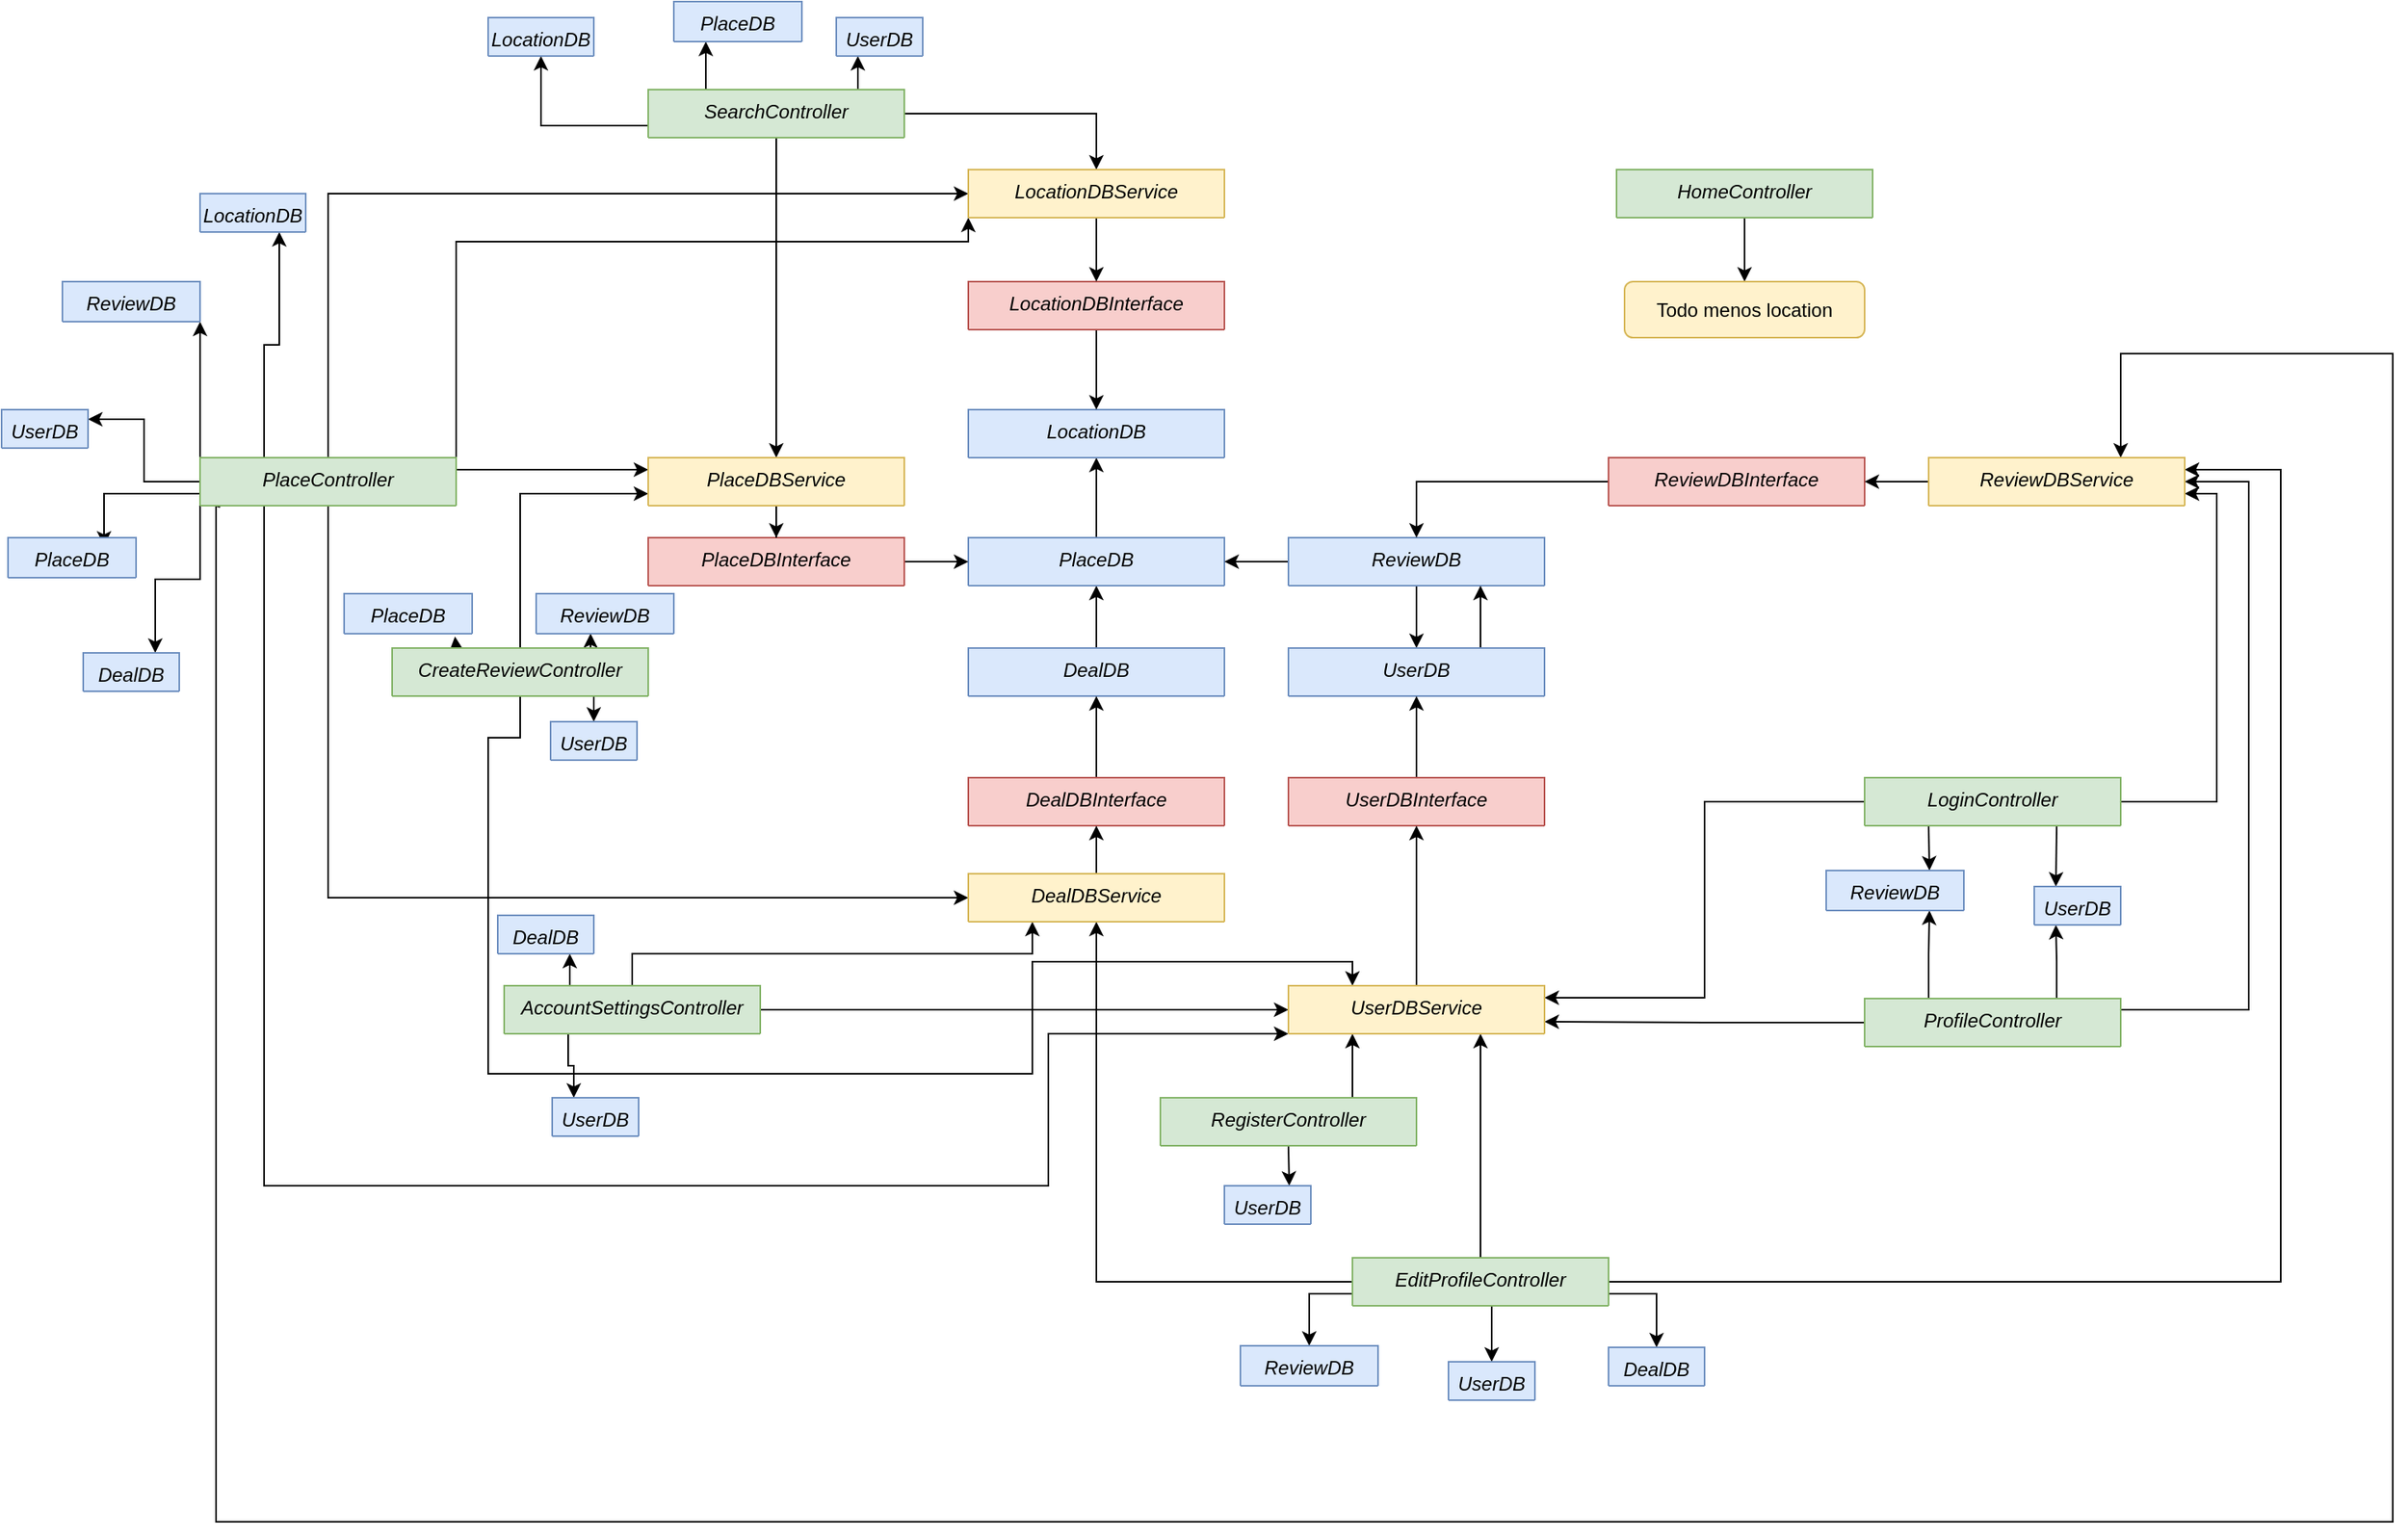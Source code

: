 <mxfile version="16.6.4" type="device"><diagram id="C5RBs43oDa-KdzZeNtuy" name="Page-1"><mxGraphModel dx="1191" dy="203" grid="1" gridSize="10" guides="1" tooltips="1" connect="1" arrows="1" fold="1" page="1" pageScale="1" pageWidth="827" pageHeight="1169" math="0" shadow="0"><root><mxCell id="WIyWlLk6GJQsqaUBKTNV-0"/><mxCell id="WIyWlLk6GJQsqaUBKTNV-1" parent="WIyWlLk6GJQsqaUBKTNV-0"/><mxCell id="lcoLYZbdKthevD5lMXGq-11" style="edgeStyle=orthogonalEdgeStyle;rounded=0;orthogonalLoop=1;jettySize=auto;html=1;exitX=0.5;exitY=0;exitDx=0;exitDy=0;entryX=0.5;entryY=1;entryDx=0;entryDy=0;" parent="WIyWlLk6GJQsqaUBKTNV-1" source="jS5s8k_EG08oTQn9pjuu-0" target="jS5s8k_EG08oTQn9pjuu-1" edge="1"><mxGeometry relative="1" as="geometry"/></mxCell><mxCell id="jS5s8k_EG08oTQn9pjuu-0" value="DealDB" style="swimlane;fontStyle=2;align=center;verticalAlign=top;childLayout=stackLayout;horizontal=1;startSize=30;horizontalStack=0;resizeParent=1;resizeLast=0;collapsible=1;marginBottom=0;rounded=0;shadow=0;strokeWidth=1;fillColor=#dae8fc;strokeColor=#6c8ebf;" parent="WIyWlLk6GJQsqaUBKTNV-1" vertex="1"><mxGeometry x="-180" y="554" width="160" height="30" as="geometry"><mxRectangle x="230" y="140" width="160" height="26" as="alternateBounds"/></mxGeometry></mxCell><mxCell id="lcoLYZbdKthevD5lMXGq-15" style="edgeStyle=orthogonalEdgeStyle;rounded=0;orthogonalLoop=1;jettySize=auto;html=1;exitX=0.5;exitY=0;exitDx=0;exitDy=0;entryX=0.5;entryY=1;entryDx=0;entryDy=0;" parent="WIyWlLk6GJQsqaUBKTNV-1" source="jS5s8k_EG08oTQn9pjuu-1" target="lcoLYZbdKthevD5lMXGq-0" edge="1"><mxGeometry relative="1" as="geometry"/></mxCell><mxCell id="jS5s8k_EG08oTQn9pjuu-1" value="PlaceDB" style="swimlane;fontStyle=2;align=center;verticalAlign=top;childLayout=stackLayout;horizontal=1;startSize=30;horizontalStack=0;resizeParent=1;resizeLast=0;collapsible=1;marginBottom=0;rounded=0;shadow=0;strokeWidth=1;fillColor=#dae8fc;strokeColor=#6c8ebf;" parent="WIyWlLk6GJQsqaUBKTNV-1" vertex="1"><mxGeometry x="-180" y="485" width="160" height="30" as="geometry"><mxRectangle x="230" y="140" width="160" height="26" as="alternateBounds"/></mxGeometry></mxCell><mxCell id="lcoLYZbdKthevD5lMXGq-16" style="edgeStyle=orthogonalEdgeStyle;rounded=0;orthogonalLoop=1;jettySize=auto;html=1;exitX=0.5;exitY=1;exitDx=0;exitDy=0;" parent="WIyWlLk6GJQsqaUBKTNV-1" source="jS5s8k_EG08oTQn9pjuu-2" target="jS5s8k_EG08oTQn9pjuu-3" edge="1"><mxGeometry relative="1" as="geometry"/></mxCell><mxCell id="lcoLYZbdKthevD5lMXGq-18" style="edgeStyle=orthogonalEdgeStyle;rounded=0;orthogonalLoop=1;jettySize=auto;html=1;exitX=0;exitY=0.5;exitDx=0;exitDy=0;entryX=1;entryY=0.5;entryDx=0;entryDy=0;" parent="WIyWlLk6GJQsqaUBKTNV-1" source="jS5s8k_EG08oTQn9pjuu-2" target="jS5s8k_EG08oTQn9pjuu-1" edge="1"><mxGeometry relative="1" as="geometry"><Array as="points"><mxPoint x="140" y="500"/></Array></mxGeometry></mxCell><mxCell id="jS5s8k_EG08oTQn9pjuu-2" value="ReviewDB" style="swimlane;fontStyle=2;align=center;verticalAlign=top;childLayout=stackLayout;horizontal=1;startSize=30;horizontalStack=0;resizeParent=1;resizeLast=0;collapsible=1;marginBottom=0;rounded=0;shadow=0;strokeWidth=1;fillColor=#dae8fc;strokeColor=#6c8ebf;" parent="WIyWlLk6GJQsqaUBKTNV-1" vertex="1"><mxGeometry x="20" y="485" width="160" height="30" as="geometry"><mxRectangle x="230" y="140" width="160" height="26" as="alternateBounds"/></mxGeometry></mxCell><mxCell id="Cm-_dwFosWJV-6OOwJ60-0" style="edgeStyle=orthogonalEdgeStyle;rounded=0;orthogonalLoop=1;jettySize=auto;html=1;exitX=0.75;exitY=0;exitDx=0;exitDy=0;entryX=0.75;entryY=1;entryDx=0;entryDy=0;" edge="1" parent="WIyWlLk6GJQsqaUBKTNV-1" source="jS5s8k_EG08oTQn9pjuu-3" target="jS5s8k_EG08oTQn9pjuu-2"><mxGeometry relative="1" as="geometry"/></mxCell><mxCell id="jS5s8k_EG08oTQn9pjuu-3" value="UserDB" style="swimlane;fontStyle=2;align=center;verticalAlign=top;childLayout=stackLayout;horizontal=1;startSize=30;horizontalStack=0;resizeParent=1;resizeLast=0;collapsible=1;marginBottom=0;rounded=0;shadow=0;strokeWidth=1;fillColor=#dae8fc;strokeColor=#6c8ebf;" parent="WIyWlLk6GJQsqaUBKTNV-1" vertex="1"><mxGeometry x="20" y="554" width="160" height="30" as="geometry"><mxRectangle x="230" y="140" width="160" height="26" as="alternateBounds"/></mxGeometry></mxCell><mxCell id="jS5s8k_EG08oTQn9pjuu-15" style="edgeStyle=orthogonalEdgeStyle;rounded=0;orthogonalLoop=1;jettySize=auto;html=1;entryX=0.5;entryY=1;entryDx=0;entryDy=0;" parent="WIyWlLk6GJQsqaUBKTNV-1" source="jS5s8k_EG08oTQn9pjuu-4" target="jS5s8k_EG08oTQn9pjuu-3" edge="1"><mxGeometry relative="1" as="geometry"/></mxCell><mxCell id="jS5s8k_EG08oTQn9pjuu-19" style="edgeStyle=orthogonalEdgeStyle;rounded=0;orthogonalLoop=1;jettySize=auto;html=1;entryX=0;entryY=0.5;entryDx=0;entryDy=0;" parent="WIyWlLk6GJQsqaUBKTNV-1" source="jS5s8k_EG08oTQn9pjuu-5" target="jS5s8k_EG08oTQn9pjuu-1" edge="1"><mxGeometry relative="1" as="geometry"/></mxCell><mxCell id="jS5s8k_EG08oTQn9pjuu-5" value="PlaceDBInterface" style="swimlane;fontStyle=2;align=center;verticalAlign=top;childLayout=stackLayout;horizontal=1;startSize=30;horizontalStack=0;resizeParent=1;resizeLast=0;collapsible=1;marginBottom=0;rounded=0;shadow=0;strokeWidth=1;fillColor=#f8cecc;strokeColor=#b85450;" parent="WIyWlLk6GJQsqaUBKTNV-1" vertex="1"><mxGeometry x="-380" y="485" width="160" height="30" as="geometry"><mxRectangle x="230" y="140" width="160" height="26" as="alternateBounds"/></mxGeometry></mxCell><mxCell id="lcoLYZbdKthevD5lMXGq-50" style="edgeStyle=orthogonalEdgeStyle;rounded=0;orthogonalLoop=1;jettySize=auto;html=1;exitX=0;exitY=0.5;exitDx=0;exitDy=0;entryX=0.5;entryY=0;entryDx=0;entryDy=0;" parent="WIyWlLk6GJQsqaUBKTNV-1" source="jS5s8k_EG08oTQn9pjuu-6" target="jS5s8k_EG08oTQn9pjuu-2" edge="1"><mxGeometry relative="1" as="geometry"/></mxCell><mxCell id="jS5s8k_EG08oTQn9pjuu-6" value="ReviewDBInterface" style="swimlane;fontStyle=2;align=center;verticalAlign=top;childLayout=stackLayout;horizontal=1;startSize=30;horizontalStack=0;resizeParent=1;resizeLast=0;collapsible=1;marginBottom=0;rounded=0;shadow=0;strokeWidth=1;fillColor=#f8cecc;strokeColor=#b85450;" parent="WIyWlLk6GJQsqaUBKTNV-1" vertex="1"><mxGeometry x="220" y="435" width="160" height="30" as="geometry"><mxRectangle x="230" y="140" width="160" height="26" as="alternateBounds"/></mxGeometry></mxCell><mxCell id="lcoLYZbdKthevD5lMXGq-12" style="edgeStyle=orthogonalEdgeStyle;rounded=0;orthogonalLoop=1;jettySize=auto;html=1;exitX=0.5;exitY=0;exitDx=0;exitDy=0;entryX=0.5;entryY=1;entryDx=0;entryDy=0;" parent="WIyWlLk6GJQsqaUBKTNV-1" source="jS5s8k_EG08oTQn9pjuu-7" target="jS5s8k_EG08oTQn9pjuu-0" edge="1"><mxGeometry relative="1" as="geometry"/></mxCell><mxCell id="jS5s8k_EG08oTQn9pjuu-7" value="DealDBInterface" style="swimlane;fontStyle=2;align=center;verticalAlign=top;childLayout=stackLayout;horizontal=1;startSize=30;horizontalStack=0;resizeParent=1;resizeLast=0;collapsible=1;marginBottom=0;rounded=0;shadow=0;strokeWidth=1;fillColor=#f8cecc;strokeColor=#b85450;" parent="WIyWlLk6GJQsqaUBKTNV-1" vertex="1"><mxGeometry x="-180" y="635" width="160" height="30" as="geometry"><mxRectangle x="230" y="140" width="160" height="26" as="alternateBounds"/></mxGeometry></mxCell><mxCell id="lcoLYZbdKthevD5lMXGq-77" style="edgeStyle=orthogonalEdgeStyle;rounded=0;orthogonalLoop=1;jettySize=auto;html=1;exitX=0.5;exitY=0;exitDx=0;exitDy=0;entryX=0.5;entryY=1;entryDx=0;entryDy=0;" parent="WIyWlLk6GJQsqaUBKTNV-1" source="jS5s8k_EG08oTQn9pjuu-8" edge="1"><mxGeometry relative="1" as="geometry"><mxPoint x="300" y="545" as="targetPoint"/></mxGeometry></mxCell><mxCell id="jS5s8k_EG08oTQn9pjuu-11" style="edgeStyle=orthogonalEdgeStyle;rounded=0;orthogonalLoop=1;jettySize=auto;html=1;exitX=0.5;exitY=1;exitDx=0;exitDy=0;fillColor=#dae8fc;strokeColor=#6c8ebf;" parent="WIyWlLk6GJQsqaUBKTNV-1" source="jS5s8k_EG08oTQn9pjuu-0" target="jS5s8k_EG08oTQn9pjuu-0" edge="1"><mxGeometry relative="1" as="geometry"/></mxCell><mxCell id="lcoLYZbdKthevD5lMXGq-132" style="edgeStyle=orthogonalEdgeStyle;rounded=0;orthogonalLoop=1;jettySize=auto;html=1;exitX=0.5;exitY=1;exitDx=0;exitDy=0;entryX=0.5;entryY=0;entryDx=0;entryDy=0;" parent="WIyWlLk6GJQsqaUBKTNV-1" source="jS5s8k_EG08oTQn9pjuu-20" target="lcoLYZbdKthevD5lMXGq-29" edge="1"><mxGeometry relative="1" as="geometry"/></mxCell><mxCell id="jS5s8k_EG08oTQn9pjuu-20" value="HomeController" style="swimlane;fontStyle=2;align=center;verticalAlign=top;childLayout=stackLayout;horizontal=1;startSize=30;horizontalStack=0;resizeParent=1;resizeLast=0;collapsible=1;marginBottom=0;rounded=0;shadow=0;strokeWidth=1;fillColor=#d5e8d4;strokeColor=#82b366;" parent="WIyWlLk6GJQsqaUBKTNV-1" vertex="1"><mxGeometry x="225" y="255" width="160" height="30" as="geometry"><mxRectangle x="230" y="140" width="160" height="26" as="alternateBounds"/></mxGeometry></mxCell><mxCell id="lcoLYZbdKthevD5lMXGq-100" style="edgeStyle=orthogonalEdgeStyle;rounded=0;orthogonalLoop=1;jettySize=auto;html=1;exitX=0.5;exitY=1;exitDx=0;exitDy=0;entryX=0;entryY=0.5;entryDx=0;entryDy=0;" parent="WIyWlLk6GJQsqaUBKTNV-1" source="jS5s8k_EG08oTQn9pjuu-22" target="lcoLYZbdKthevD5lMXGq-93" edge="1"><mxGeometry relative="1" as="geometry"/></mxCell><mxCell id="lcoLYZbdKthevD5lMXGq-107" style="edgeStyle=orthogonalEdgeStyle;rounded=0;orthogonalLoop=1;jettySize=auto;html=1;exitX=0.5;exitY=0;exitDx=0;exitDy=0;entryX=0;entryY=0.5;entryDx=0;entryDy=0;" parent="WIyWlLk6GJQsqaUBKTNV-1" source="jS5s8k_EG08oTQn9pjuu-22" target="lcoLYZbdKthevD5lMXGq-90" edge="1"><mxGeometry relative="1" as="geometry"/></mxCell><mxCell id="lcoLYZbdKthevD5lMXGq-123" style="edgeStyle=orthogonalEdgeStyle;rounded=0;orthogonalLoop=1;jettySize=auto;html=1;exitX=1;exitY=0.25;exitDx=0;exitDy=0;entryX=0;entryY=0.25;entryDx=0;entryDy=0;" parent="WIyWlLk6GJQsqaUBKTNV-1" source="jS5s8k_EG08oTQn9pjuu-22" target="lcoLYZbdKthevD5lMXGq-102" edge="1"><mxGeometry relative="1" as="geometry"/></mxCell><mxCell id="Cm-_dwFosWJV-6OOwJ60-39" style="edgeStyle=orthogonalEdgeStyle;rounded=0;orthogonalLoop=1;jettySize=auto;html=1;exitX=1;exitY=0;exitDx=0;exitDy=0;entryX=0;entryY=1;entryDx=0;entryDy=0;" edge="1" parent="WIyWlLk6GJQsqaUBKTNV-1" source="jS5s8k_EG08oTQn9pjuu-22" target="lcoLYZbdKthevD5lMXGq-90"><mxGeometry relative="1" as="geometry"><mxPoint x="-500" y="310" as="targetPoint"/><Array as="points"><mxPoint x="-500" y="300"/><mxPoint x="-180" y="300"/></Array></mxGeometry></mxCell><mxCell id="Cm-_dwFosWJV-6OOwJ60-41" style="edgeStyle=orthogonalEdgeStyle;rounded=0;orthogonalLoop=1;jettySize=auto;html=1;exitX=0.25;exitY=1;exitDx=0;exitDy=0;entryX=0;entryY=1;entryDx=0;entryDy=0;" edge="1" parent="WIyWlLk6GJQsqaUBKTNV-1" source="jS5s8k_EG08oTQn9pjuu-22" target="lcoLYZbdKthevD5lMXGq-110"><mxGeometry relative="1" as="geometry"><mxPoint x="-620" y="930" as="targetPoint"/><Array as="points"><mxPoint x="-620" y="890"/><mxPoint x="-130" y="890"/><mxPoint x="-130" y="795"/></Array></mxGeometry></mxCell><mxCell id="Cm-_dwFosWJV-6OOwJ60-42" style="edgeStyle=orthogonalEdgeStyle;rounded=0;orthogonalLoop=1;jettySize=auto;html=1;exitX=0.078;exitY=1.032;exitDx=0;exitDy=0;entryX=0.75;entryY=0;entryDx=0;entryDy=0;exitPerimeter=0;" edge="1" parent="WIyWlLk6GJQsqaUBKTNV-1" source="jS5s8k_EG08oTQn9pjuu-22" target="lcoLYZbdKthevD5lMXGq-79"><mxGeometry relative="1" as="geometry"><mxPoint x="-659.455" y="1040" as="targetPoint"/><Array as="points"><mxPoint x="-650" y="465"/><mxPoint x="-650" y="1100"/><mxPoint x="710" y="1100"/><mxPoint x="710" y="370"/><mxPoint x="540" y="370"/></Array></mxGeometry></mxCell><mxCell id="Cm-_dwFosWJV-6OOwJ60-48" style="edgeStyle=orthogonalEdgeStyle;rounded=0;orthogonalLoop=1;jettySize=auto;html=1;exitX=0.25;exitY=0;exitDx=0;exitDy=0;entryX=0.75;entryY=1;entryDx=0;entryDy=0;" edge="1" parent="WIyWlLk6GJQsqaUBKTNV-1" source="jS5s8k_EG08oTQn9pjuu-22" target="Cm-_dwFosWJV-6OOwJ60-46"><mxGeometry relative="1" as="geometry"/></mxCell><mxCell id="Cm-_dwFosWJV-6OOwJ60-49" style="edgeStyle=orthogonalEdgeStyle;rounded=0;orthogonalLoop=1;jettySize=auto;html=1;exitX=0;exitY=0;exitDx=0;exitDy=0;entryX=1;entryY=1;entryDx=0;entryDy=0;" edge="1" parent="WIyWlLk6GJQsqaUBKTNV-1" source="jS5s8k_EG08oTQn9pjuu-22" target="Cm-_dwFosWJV-6OOwJ60-44"><mxGeometry relative="1" as="geometry"/></mxCell><mxCell id="Cm-_dwFosWJV-6OOwJ60-50" style="edgeStyle=orthogonalEdgeStyle;rounded=0;orthogonalLoop=1;jettySize=auto;html=1;exitX=0;exitY=0.5;exitDx=0;exitDy=0;entryX=1;entryY=0.25;entryDx=0;entryDy=0;" edge="1" parent="WIyWlLk6GJQsqaUBKTNV-1" source="jS5s8k_EG08oTQn9pjuu-22" target="Cm-_dwFosWJV-6OOwJ60-45"><mxGeometry relative="1" as="geometry"/></mxCell><mxCell id="Cm-_dwFosWJV-6OOwJ60-51" style="edgeStyle=orthogonalEdgeStyle;rounded=0;orthogonalLoop=1;jettySize=auto;html=1;exitX=0;exitY=0.75;exitDx=0;exitDy=0;entryX=0.75;entryY=0.2;entryDx=0;entryDy=0;entryPerimeter=0;" edge="1" parent="WIyWlLk6GJQsqaUBKTNV-1" source="jS5s8k_EG08oTQn9pjuu-22" target="Cm-_dwFosWJV-6OOwJ60-43"><mxGeometry relative="1" as="geometry"/></mxCell><mxCell id="Cm-_dwFosWJV-6OOwJ60-52" style="edgeStyle=orthogonalEdgeStyle;rounded=0;orthogonalLoop=1;jettySize=auto;html=1;exitX=0;exitY=1;exitDx=0;exitDy=0;entryX=0.75;entryY=0;entryDx=0;entryDy=0;" edge="1" parent="WIyWlLk6GJQsqaUBKTNV-1" source="jS5s8k_EG08oTQn9pjuu-22" target="Cm-_dwFosWJV-6OOwJ60-47"><mxGeometry relative="1" as="geometry"/></mxCell><mxCell id="jS5s8k_EG08oTQn9pjuu-22" value="PlaceController" style="swimlane;fontStyle=2;align=center;verticalAlign=top;childLayout=stackLayout;horizontal=1;startSize=30;horizontalStack=0;resizeParent=1;resizeLast=0;collapsible=1;marginBottom=0;rounded=0;shadow=0;strokeWidth=1;fillColor=#d5e8d4;strokeColor=#82b366;" parent="WIyWlLk6GJQsqaUBKTNV-1" vertex="1"><mxGeometry x="-660" y="435" width="160" height="30" as="geometry"><mxRectangle x="230" y="140" width="160" height="26" as="alternateBounds"/></mxGeometry></mxCell><mxCell id="lcoLYZbdKthevD5lMXGq-87" style="edgeStyle=orthogonalEdgeStyle;rounded=0;orthogonalLoop=1;jettySize=auto;html=1;exitX=1;exitY=0.5;exitDx=0;exitDy=0;entryX=1;entryY=0.75;entryDx=0;entryDy=0;" parent="WIyWlLk6GJQsqaUBKTNV-1" source="jS5s8k_EG08oTQn9pjuu-23" target="lcoLYZbdKthevD5lMXGq-79" edge="1"><mxGeometry relative="1" as="geometry"/></mxCell><mxCell id="lcoLYZbdKthevD5lMXGq-130" style="edgeStyle=orthogonalEdgeStyle;rounded=0;orthogonalLoop=1;jettySize=auto;html=1;exitX=0;exitY=0.5;exitDx=0;exitDy=0;entryX=1;entryY=0.25;entryDx=0;entryDy=0;" parent="WIyWlLk6GJQsqaUBKTNV-1" source="jS5s8k_EG08oTQn9pjuu-23" target="lcoLYZbdKthevD5lMXGq-110" edge="1"><mxGeometry relative="1" as="geometry"/></mxCell><mxCell id="Cm-_dwFosWJV-6OOwJ60-27" style="edgeStyle=orthogonalEdgeStyle;rounded=0;orthogonalLoop=1;jettySize=auto;html=1;exitX=0.25;exitY=1;exitDx=0;exitDy=0;entryX=0.75;entryY=0;entryDx=0;entryDy=0;" edge="1" parent="WIyWlLk6GJQsqaUBKTNV-1" source="jS5s8k_EG08oTQn9pjuu-23" target="Cm-_dwFosWJV-6OOwJ60-22"><mxGeometry relative="1" as="geometry"/></mxCell><mxCell id="Cm-_dwFosWJV-6OOwJ60-28" style="edgeStyle=orthogonalEdgeStyle;rounded=0;orthogonalLoop=1;jettySize=auto;html=1;exitX=0.75;exitY=1;exitDx=0;exitDy=0;entryX=0.25;entryY=0;entryDx=0;entryDy=0;" edge="1" parent="WIyWlLk6GJQsqaUBKTNV-1" source="jS5s8k_EG08oTQn9pjuu-23" target="Cm-_dwFosWJV-6OOwJ60-23"><mxGeometry relative="1" as="geometry"/></mxCell><mxCell id="jS5s8k_EG08oTQn9pjuu-23" value="LoginController" style="swimlane;fontStyle=2;align=center;verticalAlign=top;childLayout=stackLayout;horizontal=1;startSize=30;horizontalStack=0;resizeParent=1;resizeLast=0;collapsible=1;marginBottom=0;rounded=0;shadow=0;strokeWidth=1;fillColor=#d5e8d4;strokeColor=#82b366;" parent="WIyWlLk6GJQsqaUBKTNV-1" vertex="1"><mxGeometry x="380" y="635" width="160" height="30" as="geometry"><mxRectangle x="230" y="140" width="160" height="26" as="alternateBounds"/></mxGeometry></mxCell><mxCell id="lcoLYZbdKthevD5lMXGq-127" style="edgeStyle=orthogonalEdgeStyle;rounded=0;orthogonalLoop=1;jettySize=auto;html=1;exitX=0.75;exitY=0;exitDx=0;exitDy=0;entryX=0.25;entryY=1;entryDx=0;entryDy=0;" parent="WIyWlLk6GJQsqaUBKTNV-1" source="jS5s8k_EG08oTQn9pjuu-24" target="lcoLYZbdKthevD5lMXGq-110" edge="1"><mxGeometry relative="1" as="geometry"/></mxCell><mxCell id="Cm-_dwFosWJV-6OOwJ60-32" style="edgeStyle=orthogonalEdgeStyle;rounded=0;orthogonalLoop=1;jettySize=auto;html=1;exitX=0.5;exitY=1;exitDx=0;exitDy=0;entryX=0.75;entryY=0;entryDx=0;entryDy=0;" edge="1" parent="WIyWlLk6GJQsqaUBKTNV-1" source="jS5s8k_EG08oTQn9pjuu-24" target="Cm-_dwFosWJV-6OOwJ60-31"><mxGeometry relative="1" as="geometry"/></mxCell><mxCell id="jS5s8k_EG08oTQn9pjuu-24" value="RegisterController" style="swimlane;fontStyle=2;align=center;verticalAlign=top;childLayout=stackLayout;horizontal=1;startSize=30;horizontalStack=0;resizeParent=1;resizeLast=0;collapsible=1;marginBottom=0;rounded=0;shadow=0;strokeWidth=1;fillColor=#d5e8d4;strokeColor=#82b366;" parent="WIyWlLk6GJQsqaUBKTNV-1" vertex="1"><mxGeometry x="-60" y="835" width="160" height="30" as="geometry"><mxRectangle x="230" y="140" width="160" height="26" as="alternateBounds"/></mxGeometry></mxCell><mxCell id="lcoLYZbdKthevD5lMXGq-119" style="edgeStyle=orthogonalEdgeStyle;rounded=0;orthogonalLoop=1;jettySize=auto;html=1;exitX=1;exitY=0.5;exitDx=0;exitDy=0;entryX=1;entryY=0.5;entryDx=0;entryDy=0;" parent="WIyWlLk6GJQsqaUBKTNV-1" source="jS5s8k_EG08oTQn9pjuu-25" target="lcoLYZbdKthevD5lMXGq-79" edge="1"><mxGeometry relative="1" as="geometry"><Array as="points"><mxPoint x="620" y="780"/><mxPoint x="620" y="450"/></Array></mxGeometry></mxCell><mxCell id="lcoLYZbdKthevD5lMXGq-131" style="edgeStyle=orthogonalEdgeStyle;rounded=0;orthogonalLoop=1;jettySize=auto;html=1;exitX=0;exitY=0.5;exitDx=0;exitDy=0;entryX=1;entryY=0.75;entryDx=0;entryDy=0;" parent="WIyWlLk6GJQsqaUBKTNV-1" source="jS5s8k_EG08oTQn9pjuu-25" target="lcoLYZbdKthevD5lMXGq-110" edge="1"><mxGeometry relative="1" as="geometry"/></mxCell><mxCell id="Cm-_dwFosWJV-6OOwJ60-29" style="edgeStyle=orthogonalEdgeStyle;rounded=0;orthogonalLoop=1;jettySize=auto;html=1;exitX=0.75;exitY=0;exitDx=0;exitDy=0;entryX=0.25;entryY=1;entryDx=0;entryDy=0;" edge="1" parent="WIyWlLk6GJQsqaUBKTNV-1" source="jS5s8k_EG08oTQn9pjuu-25" target="Cm-_dwFosWJV-6OOwJ60-23"><mxGeometry relative="1" as="geometry"/></mxCell><mxCell id="Cm-_dwFosWJV-6OOwJ60-30" style="edgeStyle=orthogonalEdgeStyle;rounded=0;orthogonalLoop=1;jettySize=auto;html=1;exitX=0.25;exitY=0;exitDx=0;exitDy=0;entryX=0.75;entryY=1;entryDx=0;entryDy=0;" edge="1" parent="WIyWlLk6GJQsqaUBKTNV-1" source="jS5s8k_EG08oTQn9pjuu-25" target="Cm-_dwFosWJV-6OOwJ60-22"><mxGeometry relative="1" as="geometry"/></mxCell><mxCell id="jS5s8k_EG08oTQn9pjuu-25" value="ProfileController" style="swimlane;fontStyle=2;align=center;verticalAlign=top;childLayout=stackLayout;horizontal=1;startSize=30;horizontalStack=0;resizeParent=1;resizeLast=0;collapsible=1;marginBottom=0;rounded=0;shadow=0;strokeWidth=1;fillColor=#d5e8d4;strokeColor=#82b366;" parent="WIyWlLk6GJQsqaUBKTNV-1" vertex="1"><mxGeometry x="380" y="773" width="160" height="30" as="geometry"><mxRectangle x="230" y="140" width="160" height="26" as="alternateBounds"/></mxGeometry></mxCell><mxCell id="lcoLYZbdKthevD5lMXGq-98" style="edgeStyle=orthogonalEdgeStyle;rounded=0;orthogonalLoop=1;jettySize=auto;html=1;exitX=0.5;exitY=0;exitDx=0;exitDy=0;entryX=0.25;entryY=1;entryDx=0;entryDy=0;" parent="WIyWlLk6GJQsqaUBKTNV-1" source="jS5s8k_EG08oTQn9pjuu-26" target="lcoLYZbdKthevD5lMXGq-93" edge="1"><mxGeometry relative="1" as="geometry"/></mxCell><mxCell id="lcoLYZbdKthevD5lMXGq-114" style="edgeStyle=orthogonalEdgeStyle;rounded=0;orthogonalLoop=1;jettySize=auto;html=1;exitX=1;exitY=0.5;exitDx=0;exitDy=0;entryX=0;entryY=0.5;entryDx=0;entryDy=0;" parent="WIyWlLk6GJQsqaUBKTNV-1" source="jS5s8k_EG08oTQn9pjuu-26" target="lcoLYZbdKthevD5lMXGq-110" edge="1"><mxGeometry relative="1" as="geometry"/></mxCell><mxCell id="Cm-_dwFosWJV-6OOwJ60-20" style="edgeStyle=orthogonalEdgeStyle;rounded=0;orthogonalLoop=1;jettySize=auto;html=1;exitX=0.25;exitY=0;exitDx=0;exitDy=0;entryX=0.75;entryY=1;entryDx=0;entryDy=0;" edge="1" parent="WIyWlLk6GJQsqaUBKTNV-1" source="jS5s8k_EG08oTQn9pjuu-26" target="Cm-_dwFosWJV-6OOwJ60-18"><mxGeometry relative="1" as="geometry"/></mxCell><mxCell id="Cm-_dwFosWJV-6OOwJ60-21" style="edgeStyle=orthogonalEdgeStyle;rounded=0;orthogonalLoop=1;jettySize=auto;html=1;exitX=0.25;exitY=1;exitDx=0;exitDy=0;entryX=0.25;entryY=0;entryDx=0;entryDy=0;" edge="1" parent="WIyWlLk6GJQsqaUBKTNV-1" source="jS5s8k_EG08oTQn9pjuu-26" target="Cm-_dwFosWJV-6OOwJ60-17"><mxGeometry relative="1" as="geometry"/></mxCell><mxCell id="jS5s8k_EG08oTQn9pjuu-26" value="AccountSettingsController" style="swimlane;fontStyle=2;align=center;verticalAlign=top;childLayout=stackLayout;horizontal=1;startSize=30;horizontalStack=0;resizeParent=1;resizeLast=0;collapsible=1;marginBottom=0;rounded=0;shadow=0;strokeWidth=1;fillColor=#d5e8d4;strokeColor=#82b366;" parent="WIyWlLk6GJQsqaUBKTNV-1" vertex="1"><mxGeometry x="-470" y="765" width="160" height="30" as="geometry"><mxRectangle x="230" y="140" width="160" height="26" as="alternateBounds"/></mxGeometry></mxCell><mxCell id="lcoLYZbdKthevD5lMXGq-124" style="edgeStyle=orthogonalEdgeStyle;rounded=0;orthogonalLoop=1;jettySize=auto;html=1;exitX=0.5;exitY=0;exitDx=0;exitDy=0;entryX=0;entryY=0.75;entryDx=0;entryDy=0;" parent="WIyWlLk6GJQsqaUBKTNV-1" source="jS5s8k_EG08oTQn9pjuu-27" target="lcoLYZbdKthevD5lMXGq-102" edge="1"><mxGeometry relative="1" as="geometry"/></mxCell><mxCell id="Cm-_dwFosWJV-6OOwJ60-1" style="edgeStyle=orthogonalEdgeStyle;rounded=0;orthogonalLoop=1;jettySize=auto;html=1;exitX=0.5;exitY=1;exitDx=0;exitDy=0;entryX=0.25;entryY=0;entryDx=0;entryDy=0;" edge="1" parent="WIyWlLk6GJQsqaUBKTNV-1" source="jS5s8k_EG08oTQn9pjuu-27" target="lcoLYZbdKthevD5lMXGq-110"><mxGeometry relative="1" as="geometry"><mxPoint x="-240" y="810" as="targetPoint"/><Array as="points"><mxPoint x="-460" y="610"/><mxPoint x="-480" y="610"/><mxPoint x="-480" y="820"/><mxPoint x="-140" y="820"/><mxPoint x="-140" y="750"/><mxPoint x="60" y="750"/></Array></mxGeometry></mxCell><mxCell id="Cm-_dwFosWJV-6OOwJ60-8" style="edgeStyle=orthogonalEdgeStyle;rounded=0;orthogonalLoop=1;jettySize=auto;html=1;exitX=0.25;exitY=0;exitDx=0;exitDy=0;entryX=0.866;entryY=1.071;entryDx=0;entryDy=0;entryPerimeter=0;" edge="1" parent="WIyWlLk6GJQsqaUBKTNV-1" source="jS5s8k_EG08oTQn9pjuu-27" target="Cm-_dwFosWJV-6OOwJ60-5"><mxGeometry relative="1" as="geometry"/></mxCell><mxCell id="Cm-_dwFosWJV-6OOwJ60-9" style="edgeStyle=orthogonalEdgeStyle;rounded=0;orthogonalLoop=1;jettySize=auto;html=1;exitX=0.75;exitY=0;exitDx=0;exitDy=0;entryX=0.395;entryY=0.995;entryDx=0;entryDy=0;entryPerimeter=0;" edge="1" parent="WIyWlLk6GJQsqaUBKTNV-1" source="jS5s8k_EG08oTQn9pjuu-27" target="Cm-_dwFosWJV-6OOwJ60-6"><mxGeometry relative="1" as="geometry"/></mxCell><mxCell id="Cm-_dwFosWJV-6OOwJ60-10" style="edgeStyle=orthogonalEdgeStyle;rounded=0;orthogonalLoop=1;jettySize=auto;html=1;exitX=0.75;exitY=1;exitDx=0;exitDy=0;entryX=0.5;entryY=0;entryDx=0;entryDy=0;" edge="1" parent="WIyWlLk6GJQsqaUBKTNV-1" source="jS5s8k_EG08oTQn9pjuu-27" target="Cm-_dwFosWJV-6OOwJ60-7"><mxGeometry relative="1" as="geometry"/></mxCell><mxCell id="jS5s8k_EG08oTQn9pjuu-27" value="CreateReviewController" style="swimlane;fontStyle=2;align=center;verticalAlign=top;childLayout=stackLayout;horizontal=1;startSize=30;horizontalStack=0;resizeParent=1;resizeLast=0;collapsible=1;marginBottom=0;rounded=0;shadow=0;strokeWidth=1;fillColor=#d5e8d4;strokeColor=#82b366;" parent="WIyWlLk6GJQsqaUBKTNV-1" vertex="1"><mxGeometry x="-540" y="554" width="160" height="30" as="geometry"><mxRectangle x="230" y="140" width="160" height="26" as="alternateBounds"/></mxGeometry></mxCell><mxCell id="lcoLYZbdKthevD5lMXGq-116" style="edgeStyle=orthogonalEdgeStyle;rounded=0;orthogonalLoop=1;jettySize=auto;html=1;exitX=1;exitY=0.5;exitDx=0;exitDy=0;entryX=1;entryY=0.25;entryDx=0;entryDy=0;" parent="WIyWlLk6GJQsqaUBKTNV-1" source="jS5s8k_EG08oTQn9pjuu-28" target="lcoLYZbdKthevD5lMXGq-79" edge="1"><mxGeometry relative="1" as="geometry"><Array as="points"><mxPoint x="640" y="950"/><mxPoint x="640" y="443"/></Array></mxGeometry></mxCell><mxCell id="lcoLYZbdKthevD5lMXGq-121" style="edgeStyle=orthogonalEdgeStyle;rounded=0;orthogonalLoop=1;jettySize=auto;html=1;exitX=0.5;exitY=0;exitDx=0;exitDy=0;entryX=0.75;entryY=1;entryDx=0;entryDy=0;" parent="WIyWlLk6GJQsqaUBKTNV-1" source="jS5s8k_EG08oTQn9pjuu-28" target="lcoLYZbdKthevD5lMXGq-110" edge="1"><mxGeometry relative="1" as="geometry"/></mxCell><mxCell id="lcoLYZbdKthevD5lMXGq-126" style="edgeStyle=orthogonalEdgeStyle;rounded=0;orthogonalLoop=1;jettySize=auto;html=1;exitX=0;exitY=0.5;exitDx=0;exitDy=0;entryX=0.5;entryY=1;entryDx=0;entryDy=0;" parent="WIyWlLk6GJQsqaUBKTNV-1" source="jS5s8k_EG08oTQn9pjuu-28" target="lcoLYZbdKthevD5lMXGq-93" edge="1"><mxGeometry relative="1" as="geometry"/></mxCell><mxCell id="Cm-_dwFosWJV-6OOwJ60-14" style="edgeStyle=orthogonalEdgeStyle;rounded=0;orthogonalLoop=1;jettySize=auto;html=1;exitX=0;exitY=0.75;exitDx=0;exitDy=0;entryX=0.5;entryY=0;entryDx=0;entryDy=0;" edge="1" parent="WIyWlLk6GJQsqaUBKTNV-1" source="jS5s8k_EG08oTQn9pjuu-28" target="Cm-_dwFosWJV-6OOwJ60-12"><mxGeometry relative="1" as="geometry"/></mxCell><mxCell id="Cm-_dwFosWJV-6OOwJ60-15" style="edgeStyle=orthogonalEdgeStyle;rounded=0;orthogonalLoop=1;jettySize=auto;html=1;exitX=0.5;exitY=1;exitDx=0;exitDy=0;entryX=0.5;entryY=0;entryDx=0;entryDy=0;" edge="1" parent="WIyWlLk6GJQsqaUBKTNV-1" source="jS5s8k_EG08oTQn9pjuu-28" target="Cm-_dwFosWJV-6OOwJ60-13"><mxGeometry relative="1" as="geometry"/></mxCell><mxCell id="Cm-_dwFosWJV-6OOwJ60-16" style="edgeStyle=orthogonalEdgeStyle;rounded=0;orthogonalLoop=1;jettySize=auto;html=1;exitX=1;exitY=0.75;exitDx=0;exitDy=0;entryX=0.5;entryY=0;entryDx=0;entryDy=0;" edge="1" parent="WIyWlLk6GJQsqaUBKTNV-1" source="jS5s8k_EG08oTQn9pjuu-28" target="Cm-_dwFosWJV-6OOwJ60-11"><mxGeometry relative="1" as="geometry"/></mxCell><mxCell id="jS5s8k_EG08oTQn9pjuu-28" value="EditProfileController" style="swimlane;fontStyle=2;align=center;verticalAlign=top;childLayout=stackLayout;horizontal=1;startSize=30;horizontalStack=0;resizeParent=1;resizeLast=0;collapsible=1;marginBottom=0;rounded=0;shadow=0;strokeWidth=1;fillColor=#d5e8d4;strokeColor=#82b366;" parent="WIyWlLk6GJQsqaUBKTNV-1" vertex="1"><mxGeometry x="60" y="935" width="160" height="30" as="geometry"><mxRectangle x="230" y="140" width="160" height="26" as="alternateBounds"/></mxGeometry></mxCell><mxCell id="lcoLYZbdKthevD5lMXGq-0" value="LocationDB" style="swimlane;fontStyle=2;align=center;verticalAlign=top;childLayout=stackLayout;horizontal=1;startSize=30;horizontalStack=0;resizeParent=1;resizeLast=0;collapsible=1;marginBottom=0;rounded=0;shadow=0;strokeWidth=1;fillColor=#dae8fc;strokeColor=#6c8ebf;" parent="WIyWlLk6GJQsqaUBKTNV-1" vertex="1"><mxGeometry x="-180" y="405" width="160" height="30" as="geometry"><mxRectangle x="270" y="330" width="160" height="26" as="alternateBounds"/></mxGeometry></mxCell><mxCell id="lcoLYZbdKthevD5lMXGq-3" style="edgeStyle=orthogonalEdgeStyle;rounded=0;orthogonalLoop=1;jettySize=auto;html=1;exitX=0.5;exitY=1;exitDx=0;exitDy=0;" parent="WIyWlLk6GJQsqaUBKTNV-1" source="lcoLYZbdKthevD5lMXGq-2" target="lcoLYZbdKthevD5lMXGq-0" edge="1"><mxGeometry relative="1" as="geometry"/></mxCell><mxCell id="lcoLYZbdKthevD5lMXGq-2" value="LocationDBInterface" style="swimlane;fontStyle=2;align=center;verticalAlign=top;childLayout=stackLayout;horizontal=1;startSize=30;horizontalStack=0;resizeParent=1;resizeLast=0;collapsible=1;marginBottom=0;rounded=0;shadow=0;strokeWidth=1;fillColor=#f8cecc;strokeColor=#b85450;" parent="WIyWlLk6GJQsqaUBKTNV-1" vertex="1"><mxGeometry x="-180" y="325" width="160" height="30" as="geometry"><mxRectangle x="230" y="140" width="160" height="26" as="alternateBounds"/></mxGeometry></mxCell><mxCell id="lcoLYZbdKthevD5lMXGq-29" value="Todo menos location" style="rounded=1;whiteSpace=wrap;html=1;fillColor=#fff2cc;strokeColor=#d6b656;" parent="WIyWlLk6GJQsqaUBKTNV-1" vertex="1"><mxGeometry x="230" y="325" width="150" height="35" as="geometry"/></mxCell><mxCell id="lcoLYZbdKthevD5lMXGq-92" style="edgeStyle=orthogonalEdgeStyle;rounded=0;orthogonalLoop=1;jettySize=auto;html=1;exitX=1;exitY=0.5;exitDx=0;exitDy=0;entryX=0.5;entryY=0;entryDx=0;entryDy=0;" parent="WIyWlLk6GJQsqaUBKTNV-1" source="jS5s8k_EG08oTQn9pjuu-21" target="lcoLYZbdKthevD5lMXGq-90" edge="1"><mxGeometry relative="1" as="geometry"/></mxCell><mxCell id="lcoLYZbdKthevD5lMXGq-106" style="edgeStyle=orthogonalEdgeStyle;rounded=0;orthogonalLoop=1;jettySize=auto;html=1;exitX=0.5;exitY=1;exitDx=0;exitDy=0;entryX=0.5;entryY=0;entryDx=0;entryDy=0;" parent="WIyWlLk6GJQsqaUBKTNV-1" source="jS5s8k_EG08oTQn9pjuu-21" target="lcoLYZbdKthevD5lMXGq-102" edge="1"><mxGeometry relative="1" as="geometry"/></mxCell><mxCell id="Cm-_dwFosWJV-6OOwJ60-36" style="edgeStyle=orthogonalEdgeStyle;rounded=0;orthogonalLoop=1;jettySize=auto;html=1;exitX=0;exitY=0.75;exitDx=0;exitDy=0;entryX=0.5;entryY=1;entryDx=0;entryDy=0;" edge="1" parent="WIyWlLk6GJQsqaUBKTNV-1" source="jS5s8k_EG08oTQn9pjuu-21" target="Cm-_dwFosWJV-6OOwJ60-35"><mxGeometry relative="1" as="geometry"/></mxCell><mxCell id="Cm-_dwFosWJV-6OOwJ60-37" style="edgeStyle=orthogonalEdgeStyle;rounded=0;orthogonalLoop=1;jettySize=auto;html=1;exitX=0.25;exitY=0;exitDx=0;exitDy=0;entryX=0.25;entryY=1;entryDx=0;entryDy=0;" edge="1" parent="WIyWlLk6GJQsqaUBKTNV-1" source="jS5s8k_EG08oTQn9pjuu-21" target="Cm-_dwFosWJV-6OOwJ60-33"><mxGeometry relative="1" as="geometry"/></mxCell><mxCell id="Cm-_dwFosWJV-6OOwJ60-38" style="edgeStyle=orthogonalEdgeStyle;rounded=0;orthogonalLoop=1;jettySize=auto;html=1;exitX=0.75;exitY=0;exitDx=0;exitDy=0;entryX=0.25;entryY=1;entryDx=0;entryDy=0;" edge="1" parent="WIyWlLk6GJQsqaUBKTNV-1" source="jS5s8k_EG08oTQn9pjuu-21" target="Cm-_dwFosWJV-6OOwJ60-34"><mxGeometry relative="1" as="geometry"/></mxCell><mxCell id="jS5s8k_EG08oTQn9pjuu-21" value="SearchController" style="swimlane;fontStyle=2;align=center;verticalAlign=top;childLayout=stackLayout;horizontal=1;startSize=30;horizontalStack=0;resizeParent=1;resizeLast=0;collapsible=1;marginBottom=0;rounded=0;shadow=0;strokeWidth=1;fillColor=#d5e8d4;strokeColor=#82b366;" parent="WIyWlLk6GJQsqaUBKTNV-1" vertex="1"><mxGeometry x="-380" y="205" width="160" height="30" as="geometry"><mxRectangle x="230" y="140" width="160" height="26" as="alternateBounds"/></mxGeometry></mxCell><mxCell id="jS5s8k_EG08oTQn9pjuu-4" value="UserDBInterface" style="swimlane;fontStyle=2;align=center;verticalAlign=top;childLayout=stackLayout;horizontal=1;startSize=30;horizontalStack=0;resizeParent=1;resizeLast=0;collapsible=1;marginBottom=0;rounded=0;shadow=0;strokeWidth=1;fillColor=#f8cecc;strokeColor=#b85450;" parent="WIyWlLk6GJQsqaUBKTNV-1" vertex="1"><mxGeometry x="20" y="635" width="160" height="30" as="geometry"><mxRectangle x="230" y="140" width="160" height="26" as="alternateBounds"/></mxGeometry></mxCell><mxCell id="lcoLYZbdKthevD5lMXGq-84" style="edgeStyle=orthogonalEdgeStyle;rounded=0;orthogonalLoop=1;jettySize=auto;html=1;exitX=0;exitY=0.5;exitDx=0;exitDy=0;entryX=1;entryY=0.5;entryDx=0;entryDy=0;" parent="WIyWlLk6GJQsqaUBKTNV-1" source="lcoLYZbdKthevD5lMXGq-79" target="jS5s8k_EG08oTQn9pjuu-6" edge="1"><mxGeometry relative="1" as="geometry"/></mxCell><mxCell id="lcoLYZbdKthevD5lMXGq-79" value="ReviewDBService" style="swimlane;fontStyle=2;align=center;verticalAlign=top;childLayout=stackLayout;horizontal=1;startSize=30;horizontalStack=0;resizeParent=1;resizeLast=0;collapsible=1;marginBottom=0;rounded=0;shadow=0;strokeWidth=1;fillColor=#fff2cc;strokeColor=#d6b656;" parent="WIyWlLk6GJQsqaUBKTNV-1" vertex="1"><mxGeometry x="420" y="435" width="160" height="30" as="geometry"><mxRectangle x="230" y="140" width="160" height="26" as="alternateBounds"/></mxGeometry></mxCell><mxCell id="lcoLYZbdKthevD5lMXGq-91" style="edgeStyle=orthogonalEdgeStyle;rounded=0;orthogonalLoop=1;jettySize=auto;html=1;exitX=0.5;exitY=1;exitDx=0;exitDy=0;entryX=0.5;entryY=0;entryDx=0;entryDy=0;" parent="WIyWlLk6GJQsqaUBKTNV-1" source="lcoLYZbdKthevD5lMXGq-90" target="lcoLYZbdKthevD5lMXGq-2" edge="1"><mxGeometry relative="1" as="geometry"/></mxCell><mxCell id="lcoLYZbdKthevD5lMXGq-90" value="LocationDBService" style="swimlane;fontStyle=2;align=center;verticalAlign=top;childLayout=stackLayout;horizontal=1;startSize=30;horizontalStack=0;resizeParent=1;resizeLast=0;collapsible=1;marginBottom=0;rounded=0;shadow=0;strokeWidth=1;fillColor=#fff2cc;strokeColor=#d6b656;" parent="WIyWlLk6GJQsqaUBKTNV-1" vertex="1"><mxGeometry x="-180" y="255" width="160" height="30" as="geometry"><mxRectangle x="230" y="140" width="160" height="26" as="alternateBounds"/></mxGeometry></mxCell><mxCell id="lcoLYZbdKthevD5lMXGq-95" style="edgeStyle=orthogonalEdgeStyle;rounded=0;orthogonalLoop=1;jettySize=auto;html=1;exitX=0.5;exitY=0;exitDx=0;exitDy=0;entryX=0.5;entryY=1;entryDx=0;entryDy=0;" parent="WIyWlLk6GJQsqaUBKTNV-1" source="lcoLYZbdKthevD5lMXGq-93" target="jS5s8k_EG08oTQn9pjuu-7" edge="1"><mxGeometry relative="1" as="geometry"/></mxCell><mxCell id="lcoLYZbdKthevD5lMXGq-93" value="DealDBService" style="swimlane;fontStyle=2;align=center;verticalAlign=top;childLayout=stackLayout;horizontal=1;startSize=30;horizontalStack=0;resizeParent=1;resizeLast=0;collapsible=1;marginBottom=0;rounded=0;shadow=0;strokeWidth=1;fillColor=#fff2cc;strokeColor=#d6b656;" parent="WIyWlLk6GJQsqaUBKTNV-1" vertex="1"><mxGeometry x="-180" y="695" width="160" height="30" as="geometry"><mxRectangle x="230" y="140" width="160" height="26" as="alternateBounds"/></mxGeometry></mxCell><mxCell id="lcoLYZbdKthevD5lMXGq-125" style="edgeStyle=orthogonalEdgeStyle;rounded=0;orthogonalLoop=1;jettySize=auto;html=1;exitX=0.5;exitY=1;exitDx=0;exitDy=0;" parent="WIyWlLk6GJQsqaUBKTNV-1" source="lcoLYZbdKthevD5lMXGq-102" target="jS5s8k_EG08oTQn9pjuu-5" edge="1"><mxGeometry relative="1" as="geometry"/></mxCell><mxCell id="lcoLYZbdKthevD5lMXGq-102" value="PlaceDBService" style="swimlane;fontStyle=2;align=center;verticalAlign=top;childLayout=stackLayout;horizontal=1;startSize=30;horizontalStack=0;resizeParent=1;resizeLast=0;collapsible=1;marginBottom=0;rounded=0;shadow=0;strokeWidth=1;fillColor=#fff2cc;strokeColor=#d6b656;" parent="WIyWlLk6GJQsqaUBKTNV-1" vertex="1"><mxGeometry x="-380" y="435" width="160" height="30" as="geometry"><mxRectangle x="230" y="140" width="160" height="26" as="alternateBounds"/></mxGeometry></mxCell><mxCell id="lcoLYZbdKthevD5lMXGq-109" style="edgeStyle=orthogonalEdgeStyle;rounded=0;orthogonalLoop=1;jettySize=auto;html=1;exitX=0;exitY=0.5;exitDx=0;exitDy=0;" parent="WIyWlLk6GJQsqaUBKTNV-1" source="lcoLYZbdKthevD5lMXGq-108" edge="1"><mxGeometry relative="1" as="geometry"><mxPoint x="380" y="580" as="targetPoint"/></mxGeometry></mxCell><mxCell id="lcoLYZbdKthevD5lMXGq-115" style="edgeStyle=orthogonalEdgeStyle;rounded=0;orthogonalLoop=1;jettySize=auto;html=1;exitX=0.5;exitY=0;exitDx=0;exitDy=0;entryX=0.5;entryY=1;entryDx=0;entryDy=0;" parent="WIyWlLk6GJQsqaUBKTNV-1" source="lcoLYZbdKthevD5lMXGq-110" target="jS5s8k_EG08oTQn9pjuu-4" edge="1"><mxGeometry relative="1" as="geometry"/></mxCell><mxCell id="lcoLYZbdKthevD5lMXGq-110" value="UserDBService" style="swimlane;fontStyle=2;align=center;verticalAlign=top;childLayout=stackLayout;horizontal=1;startSize=30;horizontalStack=0;resizeParent=1;resizeLast=0;collapsible=1;marginBottom=0;rounded=0;shadow=0;strokeWidth=1;fillColor=#fff2cc;strokeColor=#d6b656;" parent="WIyWlLk6GJQsqaUBKTNV-1" vertex="1"><mxGeometry x="20" y="765" width="160" height="30" as="geometry"><mxRectangle x="230" y="140" width="160" height="26" as="alternateBounds"/></mxGeometry></mxCell><mxCell id="Cm-_dwFosWJV-6OOwJ60-5" value="PlaceDB" style="swimlane;fontStyle=2;align=center;verticalAlign=top;childLayout=stackLayout;horizontal=1;startSize=30;horizontalStack=0;resizeParent=1;resizeLast=0;collapsible=1;marginBottom=0;rounded=0;shadow=0;strokeWidth=1;fillColor=#dae8fc;strokeColor=#6c8ebf;" vertex="1" parent="WIyWlLk6GJQsqaUBKTNV-1"><mxGeometry x="-570" y="520" width="80" height="25" as="geometry"><mxRectangle x="230" y="140" width="160" height="26" as="alternateBounds"/></mxGeometry></mxCell><mxCell id="Cm-_dwFosWJV-6OOwJ60-6" value="ReviewDB" style="swimlane;fontStyle=2;align=center;verticalAlign=top;childLayout=stackLayout;horizontal=1;startSize=30;horizontalStack=0;resizeParent=1;resizeLast=0;collapsible=1;marginBottom=0;rounded=0;shadow=0;strokeWidth=1;fillColor=#dae8fc;strokeColor=#6c8ebf;" vertex="1" parent="WIyWlLk6GJQsqaUBKTNV-1"><mxGeometry x="-450" y="520" width="86" height="25" as="geometry"><mxRectangle x="230" y="140" width="160" height="26" as="alternateBounds"/></mxGeometry></mxCell><mxCell id="Cm-_dwFosWJV-6OOwJ60-7" value="UserDB" style="swimlane;fontStyle=2;align=center;verticalAlign=top;childLayout=stackLayout;horizontal=1;startSize=30;horizontalStack=0;resizeParent=1;resizeLast=0;collapsible=1;marginBottom=0;rounded=0;shadow=0;strokeWidth=1;fillColor=#dae8fc;strokeColor=#6c8ebf;" vertex="1" parent="WIyWlLk6GJQsqaUBKTNV-1"><mxGeometry x="-441" y="600" width="54" height="24" as="geometry"><mxRectangle x="230" y="140" width="160" height="26" as="alternateBounds"/></mxGeometry></mxCell><mxCell id="Cm-_dwFosWJV-6OOwJ60-11" value="DealDB" style="swimlane;fontStyle=2;align=center;verticalAlign=top;childLayout=stackLayout;horizontal=1;startSize=30;horizontalStack=0;resizeParent=1;resizeLast=0;collapsible=1;marginBottom=0;rounded=0;shadow=0;strokeWidth=1;fillColor=#dae8fc;strokeColor=#6c8ebf;" vertex="1" parent="WIyWlLk6GJQsqaUBKTNV-1"><mxGeometry x="220" y="991" width="60" height="24" as="geometry"><mxRectangle x="230" y="140" width="160" height="26" as="alternateBounds"/></mxGeometry></mxCell><mxCell id="Cm-_dwFosWJV-6OOwJ60-12" value="ReviewDB" style="swimlane;fontStyle=2;align=center;verticalAlign=top;childLayout=stackLayout;horizontal=1;startSize=30;horizontalStack=0;resizeParent=1;resizeLast=0;collapsible=1;marginBottom=0;rounded=0;shadow=0;strokeWidth=1;fillColor=#dae8fc;strokeColor=#6c8ebf;" vertex="1" parent="WIyWlLk6GJQsqaUBKTNV-1"><mxGeometry x="-10" y="990" width="86" height="25" as="geometry"><mxRectangle x="230" y="140" width="160" height="26" as="alternateBounds"/></mxGeometry></mxCell><mxCell id="Cm-_dwFosWJV-6OOwJ60-13" value="UserDB" style="swimlane;fontStyle=2;align=center;verticalAlign=top;childLayout=stackLayout;horizontal=1;startSize=30;horizontalStack=0;resizeParent=1;resizeLast=0;collapsible=1;marginBottom=0;rounded=0;shadow=0;strokeWidth=1;fillColor=#dae8fc;strokeColor=#6c8ebf;" vertex="1" parent="WIyWlLk6GJQsqaUBKTNV-1"><mxGeometry x="120" y="1000" width="54" height="24" as="geometry"><mxRectangle x="230" y="140" width="160" height="26" as="alternateBounds"/></mxGeometry></mxCell><mxCell id="Cm-_dwFosWJV-6OOwJ60-17" value="UserDB" style="swimlane;fontStyle=2;align=center;verticalAlign=top;childLayout=stackLayout;horizontal=1;startSize=30;horizontalStack=0;resizeParent=1;resizeLast=0;collapsible=1;marginBottom=0;rounded=0;shadow=0;strokeWidth=1;fillColor=#dae8fc;strokeColor=#6c8ebf;" vertex="1" parent="WIyWlLk6GJQsqaUBKTNV-1"><mxGeometry x="-440" y="835" width="54" height="24" as="geometry"><mxRectangle x="230" y="140" width="160" height="26" as="alternateBounds"/></mxGeometry></mxCell><mxCell id="Cm-_dwFosWJV-6OOwJ60-18" value="DealDB" style="swimlane;fontStyle=2;align=center;verticalAlign=top;childLayout=stackLayout;horizontal=1;startSize=30;horizontalStack=0;resizeParent=1;resizeLast=0;collapsible=1;marginBottom=0;rounded=0;shadow=0;strokeWidth=1;fillColor=#dae8fc;strokeColor=#6c8ebf;" vertex="1" parent="WIyWlLk6GJQsqaUBKTNV-1"><mxGeometry x="-474" y="721" width="60" height="24" as="geometry"><mxRectangle x="230" y="140" width="160" height="26" as="alternateBounds"/></mxGeometry></mxCell><mxCell id="Cm-_dwFosWJV-6OOwJ60-22" value="ReviewDB" style="swimlane;fontStyle=2;align=center;verticalAlign=top;childLayout=stackLayout;horizontal=1;startSize=30;horizontalStack=0;resizeParent=1;resizeLast=0;collapsible=1;marginBottom=0;rounded=0;shadow=0;strokeWidth=1;fillColor=#dae8fc;strokeColor=#6c8ebf;" vertex="1" parent="WIyWlLk6GJQsqaUBKTNV-1"><mxGeometry x="356" y="693" width="86" height="25" as="geometry"><mxRectangle x="230" y="140" width="160" height="26" as="alternateBounds"/></mxGeometry></mxCell><mxCell id="Cm-_dwFosWJV-6OOwJ60-23" value="UserDB" style="swimlane;fontStyle=2;align=center;verticalAlign=top;childLayout=stackLayout;horizontal=1;startSize=30;horizontalStack=0;resizeParent=1;resizeLast=0;collapsible=1;marginBottom=0;rounded=0;shadow=0;strokeWidth=1;fillColor=#dae8fc;strokeColor=#6c8ebf;" vertex="1" parent="WIyWlLk6GJQsqaUBKTNV-1"><mxGeometry x="486" y="703" width="54" height="24" as="geometry"><mxRectangle x="230" y="140" width="160" height="26" as="alternateBounds"/></mxGeometry></mxCell><mxCell id="Cm-_dwFosWJV-6OOwJ60-31" value="UserDB" style="swimlane;fontStyle=2;align=center;verticalAlign=top;childLayout=stackLayout;horizontal=1;startSize=30;horizontalStack=0;resizeParent=1;resizeLast=0;collapsible=1;marginBottom=0;rounded=0;shadow=0;strokeWidth=1;fillColor=#dae8fc;strokeColor=#6c8ebf;" vertex="1" parent="WIyWlLk6GJQsqaUBKTNV-1"><mxGeometry x="-20" y="890" width="54" height="24" as="geometry"><mxRectangle x="230" y="140" width="160" height="26" as="alternateBounds"/></mxGeometry></mxCell><mxCell id="Cm-_dwFosWJV-6OOwJ60-33" value="PlaceDB" style="swimlane;fontStyle=2;align=center;verticalAlign=top;childLayout=stackLayout;horizontal=1;startSize=30;horizontalStack=0;resizeParent=1;resizeLast=0;collapsible=1;marginBottom=0;rounded=0;shadow=0;strokeWidth=1;fillColor=#dae8fc;strokeColor=#6c8ebf;" vertex="1" parent="WIyWlLk6GJQsqaUBKTNV-1"><mxGeometry x="-364" y="150" width="80" height="25" as="geometry"><mxRectangle x="230" y="140" width="160" height="26" as="alternateBounds"/></mxGeometry></mxCell><mxCell id="Cm-_dwFosWJV-6OOwJ60-34" value="UserDB" style="swimlane;fontStyle=2;align=center;verticalAlign=top;childLayout=stackLayout;horizontal=1;startSize=30;horizontalStack=0;resizeParent=1;resizeLast=0;collapsible=1;marginBottom=0;rounded=0;shadow=0;strokeWidth=1;fillColor=#dae8fc;strokeColor=#6c8ebf;" vertex="1" parent="WIyWlLk6GJQsqaUBKTNV-1"><mxGeometry x="-262.5" y="160" width="54" height="24" as="geometry"><mxRectangle x="230" y="140" width="160" height="26" as="alternateBounds"/></mxGeometry></mxCell><mxCell id="Cm-_dwFosWJV-6OOwJ60-35" value="LocationDB" style="swimlane;fontStyle=2;align=center;verticalAlign=top;childLayout=stackLayout;horizontal=1;startSize=30;horizontalStack=0;resizeParent=1;resizeLast=0;collapsible=1;marginBottom=0;rounded=0;shadow=0;strokeWidth=1;fillColor=#dae8fc;strokeColor=#6c8ebf;" vertex="1" parent="WIyWlLk6GJQsqaUBKTNV-1"><mxGeometry x="-480" y="160" width="66" height="24" as="geometry"><mxRectangle x="270" y="330" width="160" height="26" as="alternateBounds"/></mxGeometry></mxCell><mxCell id="Cm-_dwFosWJV-6OOwJ60-43" value="PlaceDB" style="swimlane;fontStyle=2;align=center;verticalAlign=top;childLayout=stackLayout;horizontal=1;startSize=30;horizontalStack=0;resizeParent=1;resizeLast=0;collapsible=1;marginBottom=0;rounded=0;shadow=0;strokeWidth=1;fillColor=#dae8fc;strokeColor=#6c8ebf;" vertex="1" parent="WIyWlLk6GJQsqaUBKTNV-1"><mxGeometry x="-780" y="485" width="80" height="25" as="geometry"><mxRectangle x="230" y="140" width="160" height="26" as="alternateBounds"/></mxGeometry></mxCell><mxCell id="Cm-_dwFosWJV-6OOwJ60-44" value="ReviewDB" style="swimlane;fontStyle=2;align=center;verticalAlign=top;childLayout=stackLayout;horizontal=1;startSize=30;horizontalStack=0;resizeParent=1;resizeLast=0;collapsible=1;marginBottom=0;rounded=0;shadow=0;strokeWidth=1;fillColor=#dae8fc;strokeColor=#6c8ebf;" vertex="1" parent="WIyWlLk6GJQsqaUBKTNV-1"><mxGeometry x="-746" y="325" width="86" height="25" as="geometry"><mxRectangle x="230" y="140" width="160" height="26" as="alternateBounds"/></mxGeometry></mxCell><mxCell id="Cm-_dwFosWJV-6OOwJ60-45" value="UserDB" style="swimlane;fontStyle=2;align=center;verticalAlign=top;childLayout=stackLayout;horizontal=1;startSize=30;horizontalStack=0;resizeParent=1;resizeLast=0;collapsible=1;marginBottom=0;rounded=0;shadow=0;strokeWidth=1;fillColor=#dae8fc;strokeColor=#6c8ebf;" vertex="1" parent="WIyWlLk6GJQsqaUBKTNV-1"><mxGeometry x="-784" y="405" width="54" height="24" as="geometry"><mxRectangle x="230" y="140" width="160" height="26" as="alternateBounds"/></mxGeometry></mxCell><mxCell id="Cm-_dwFosWJV-6OOwJ60-46" value="LocationDB" style="swimlane;fontStyle=2;align=center;verticalAlign=top;childLayout=stackLayout;horizontal=1;startSize=30;horizontalStack=0;resizeParent=1;resizeLast=0;collapsible=1;marginBottom=0;rounded=0;shadow=0;strokeWidth=1;fillColor=#dae8fc;strokeColor=#6c8ebf;" vertex="1" parent="WIyWlLk6GJQsqaUBKTNV-1"><mxGeometry x="-660" y="270" width="66" height="24" as="geometry"><mxRectangle x="270" y="330" width="160" height="26" as="alternateBounds"/></mxGeometry></mxCell><mxCell id="Cm-_dwFosWJV-6OOwJ60-47" value="DealDB" style="swimlane;fontStyle=2;align=center;verticalAlign=top;childLayout=stackLayout;horizontal=1;startSize=30;horizontalStack=0;resizeParent=1;resizeLast=0;collapsible=1;marginBottom=0;rounded=0;shadow=0;strokeWidth=1;fillColor=#dae8fc;strokeColor=#6c8ebf;" vertex="1" parent="WIyWlLk6GJQsqaUBKTNV-1"><mxGeometry x="-733" y="557" width="60" height="24" as="geometry"><mxRectangle x="230" y="140" width="160" height="26" as="alternateBounds"/></mxGeometry></mxCell></root></mxGraphModel></diagram></mxfile>
